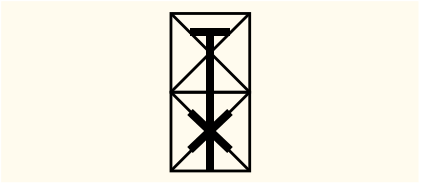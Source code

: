 <mxfile compressed="false" version="15.8.4" type="device">
  <diagram id="oHCXhDEkAE623AvZaujQ" name="Page-1">
    <mxGraphModel dx="474" dy="293" grid="1" gridSize="1.968" guides="1" tooltips="1" connect="1" arrows="1" fold="1" page="1" pageScale="1" pageWidth="413" pageHeight="291" math="0" shadow="0">
      <root>
        <mxCell id="0" />
        <mxCell id="1" parent="0" />
        <mxCell id="xHBzkwErOteEwu96gMb--1" value="" style="rounded=0;whiteSpace=wrap;html=1;fillColor=#fff2cc;gradientDirection=radial;opacity=33;strokeColor=none;recursiveResize=0;expand=0;movable=0;resizable=1;rotatable=0;cloneable=0;deletable=0;allowArrows=0;connectable=0;" parent="1" vertex="1">
          <mxGeometry x="25.59" y="25.59" width="208.66" height="90.55" as="geometry" />
        </mxCell>
        <mxCell id="49kb1RIySOHTAMhGocwj-8" value="" style="group;allowArrows=0;dropTarget=0;recursiveResize=0;expand=0;movable=0;resizable=0;rotatable=0;cloneable=0;deletable=0;" parent="1" vertex="1" connectable="0">
          <mxGeometry x="110.239" y="70.861" width="39.37" height="39.37" as="geometry" />
        </mxCell>
        <mxCell id="49kb1RIySOHTAMhGocwj-9" value="" style="group;allowArrows=0;dropTarget=0;recursiveResize=0;expand=0;movable=1;resizable=0;rotatable=0;cloneable=0;deletable=0;container=0;" parent="49kb1RIySOHTAMhGocwj-8" vertex="1" connectable="0">
          <mxGeometry width="39.37" height="39.37" as="geometry" />
        </mxCell>
        <mxCell id="49kb1RIySOHTAMhGocwj-10" value="" style="rounded=0;fontFamily=Helvetica;aspect=fixed;fillColor=none;strokeWidth=1.4;recursiveResize=0;expand=0;movable=0;resizable=0;rotatable=0;deletable=0;pointerEvents=0;allowArrows=0;connectable=0;" parent="49kb1RIySOHTAMhGocwj-8" vertex="1">
          <mxGeometry width="39.37" height="39.37" as="geometry" />
        </mxCell>
        <mxCell id="49kb1RIySOHTAMhGocwj-11" value="" style="group;strokeWidth=1.2;allowArrows=0;recursiveResize=0;expand=0;movable=0;resizable=0;rotatable=0;cloneable=0;deletable=0;container=0;" parent="49kb1RIySOHTAMhGocwj-8" vertex="1" connectable="0">
          <mxGeometry x="1.69" y="1.68" width="36" height="36" as="geometry" />
        </mxCell>
        <mxCell id="49kb1RIySOHTAMhGocwj-12" value="" style="group;allowArrows=0;dropTarget=0;recursiveResize=0;expand=0;movable=0;resizable=0;rotatable=0;cloneable=0;" parent="49kb1RIySOHTAMhGocwj-8" vertex="1" connectable="0">
          <mxGeometry x="0.13" y="0.138" width="39" height="39" as="geometry" />
        </mxCell>
        <mxCell id="49kb1RIySOHTAMhGocwj-13" value="" style="endArrow=none;html=1;rounded=0;fontFamily=Helvetica;strokeWidth=1.4;startFill=0;endFill=0;anchorPointDirection=0;bendable=0;movable=0;cloneable=0;deletable=0;" parent="49kb1RIySOHTAMhGocwj-12" edge="1">
          <mxGeometry width="50" height="50" relative="1" as="geometry">
            <mxPoint y="39" as="sourcePoint" />
            <mxPoint x="39" as="targetPoint" />
          </mxGeometry>
        </mxCell>
        <mxCell id="49kb1RIySOHTAMhGocwj-14" value="" style="endArrow=none;html=1;rounded=0;fontFamily=Helvetica;strokeWidth=1.4;deletable=0;cloneable=0;movable=0;bendable=0;anchorPointDirection=0;endFill=0;startFill=0;" parent="49kb1RIySOHTAMhGocwj-12" edge="1">
          <mxGeometry width="50" height="50" relative="1" as="geometry">
            <mxPoint as="sourcePoint" />
            <mxPoint x="39" y="39" as="targetPoint" />
          </mxGeometry>
        </mxCell>
        <mxCell id="49kb1RIySOHTAMhGocwj-15" value="" style="group;allowArrows=0;dropTarget=0;recursiveResize=0;expand=0;movable=0;resizable=0;rotatable=0;cloneable=0;deletable=0;" parent="1" vertex="1" connectable="0">
          <mxGeometry x="110.237" y="31.489" width="39.37" height="39.37" as="geometry" />
        </mxCell>
        <mxCell id="49kb1RIySOHTAMhGocwj-16" value="" style="group;allowArrows=0;dropTarget=0;recursiveResize=0;expand=0;movable=1;resizable=0;rotatable=0;cloneable=0;deletable=0;container=0;" parent="49kb1RIySOHTAMhGocwj-15" vertex="1" connectable="0">
          <mxGeometry width="39.37" height="39.37" as="geometry" />
        </mxCell>
        <mxCell id="49kb1RIySOHTAMhGocwj-17" value="" style="rounded=0;fontFamily=Helvetica;aspect=fixed;fillColor=none;strokeWidth=1.4;recursiveResize=0;expand=0;movable=0;resizable=0;rotatable=0;deletable=0;pointerEvents=0;allowArrows=0;connectable=0;" parent="49kb1RIySOHTAMhGocwj-15" vertex="1">
          <mxGeometry width="39.37" height="39.37" as="geometry" />
        </mxCell>
        <mxCell id="49kb1RIySOHTAMhGocwj-18" value="" style="group;strokeWidth=1.2;allowArrows=0;recursiveResize=0;expand=0;movable=0;resizable=0;rotatable=0;cloneable=0;deletable=0;container=0;" parent="49kb1RIySOHTAMhGocwj-15" vertex="1" connectable="0">
          <mxGeometry x="1.69" y="1.68" width="36" height="36" as="geometry" />
        </mxCell>
        <mxCell id="49kb1RIySOHTAMhGocwj-19" value="" style="group;allowArrows=0;dropTarget=0;recursiveResize=0;expand=0;movable=0;resizable=0;rotatable=0;cloneable=0;" parent="49kb1RIySOHTAMhGocwj-15" vertex="1" connectable="0">
          <mxGeometry x="0.13" y="0.138" width="39" height="39" as="geometry" />
        </mxCell>
        <mxCell id="49kb1RIySOHTAMhGocwj-20" value="" style="endArrow=none;html=1;rounded=0;fontFamily=Helvetica;strokeWidth=1.4;startFill=0;endFill=0;anchorPointDirection=0;bendable=0;movable=0;cloneable=0;deletable=0;" parent="49kb1RIySOHTAMhGocwj-19" edge="1">
          <mxGeometry width="50" height="50" relative="1" as="geometry">
            <mxPoint y="39" as="sourcePoint" />
            <mxPoint x="39" as="targetPoint" />
          </mxGeometry>
        </mxCell>
        <mxCell id="49kb1RIySOHTAMhGocwj-21" value="" style="endArrow=none;html=1;rounded=0;fontFamily=Helvetica;strokeWidth=1.4;deletable=0;cloneable=0;movable=0;bendable=0;anchorPointDirection=0;endFill=0;startFill=0;" parent="49kb1RIySOHTAMhGocwj-19" edge="1">
          <mxGeometry width="50" height="50" relative="1" as="geometry">
            <mxPoint as="sourcePoint" />
            <mxPoint x="39" y="39" as="targetPoint" />
          </mxGeometry>
        </mxCell>
        <mxCell id="XiYm6eTCKzTJYRVZxs_D-1" value="" style="endArrow=none;html=1;rounded=0;strokeWidth=4;startArrow=none;startFill=0;endFill=0;endSize=6;startSize=6;sourcePerimeterSpacing=0;jumpSize=8;anchorPointDirection=0;bendable=0;movable=0;cloneable=0;deletable=0;" parent="1" edge="1">
          <mxGeometry width="50" height="50" relative="1" as="geometry">
            <mxPoint x="130" y="110" as="sourcePoint" />
            <mxPoint x="130" y="41" as="targetPoint" />
          </mxGeometry>
        </mxCell>
        <mxCell id="pEjfrNyG5jbjR_oB9bQs-1" value="" style="endArrow=none;html=1;rounded=0;strokeWidth=4;startArrow=none;startFill=0;endFill=0;endSize=6;startSize=6;sourcePerimeterSpacing=0;jumpSize=8;anchorPointDirection=0;bendable=0;movable=0;cloneable=0;deletable=0;" parent="1" edge="1">
          <mxGeometry width="50" height="50" relative="1" as="geometry">
            <mxPoint x="140" y="41" as="sourcePoint" />
            <mxPoint x="120" y="41" as="targetPoint" />
          </mxGeometry>
        </mxCell>
        <mxCell id="pEjfrNyG5jbjR_oB9bQs-2" value="" style="endArrow=none;html=1;rounded=0;strokeWidth=4;startArrow=none;startFill=0;endFill=0;endSize=6;startSize=6;sourcePerimeterSpacing=0;jumpSize=8;anchorPointDirection=0;bendable=0;movable=0;cloneable=0;deletable=0;" parent="1" edge="1">
          <mxGeometry width="50" height="50" relative="1" as="geometry">
            <mxPoint x="140" y="100" as="sourcePoint" />
            <mxPoint x="120" y="81" as="targetPoint" />
          </mxGeometry>
        </mxCell>
        <mxCell id="pEjfrNyG5jbjR_oB9bQs-3" value="" style="endArrow=none;html=1;rounded=0;strokeWidth=4;startArrow=none;startFill=0;endFill=0;endSize=6;startSize=6;sourcePerimeterSpacing=0;jumpSize=8;anchorPointDirection=0;bendable=0;movable=0;cloneable=0;deletable=0;" parent="1" edge="1">
          <mxGeometry width="50" height="50" relative="1" as="geometry">
            <mxPoint x="140" y="81" as="sourcePoint" />
            <mxPoint x="120" y="100" as="targetPoint" />
          </mxGeometry>
        </mxCell>
      </root>
    </mxGraphModel>
  </diagram>
</mxfile>
